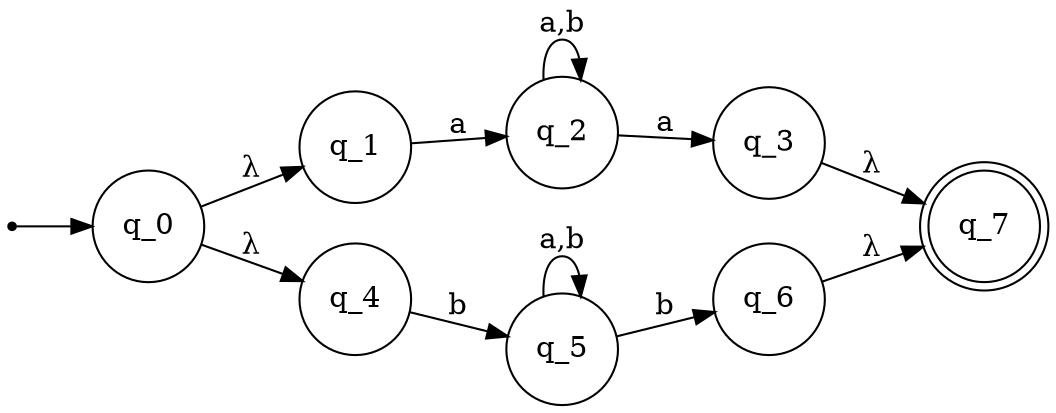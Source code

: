 digraph nfa_8 {
	rankdir=LR;
	size="8,5"
	node [shape=point]; qi
	node [shape=doublecircle]; q_7
	node [shape=circle]
	qi -> q_0
	q_0 -> q_1 [label="λ"];
	q_0 -> q_4 [label="λ"];
	q_1 -> q_2 [label="a"];
	q_2 -> q_2 [label="a,b"];
	q_2 -> q_3 [label="a"];
	q_3 -> q_7 [label="λ"];
	q_4 -> q_5 [label="b"];
	q_5 -> q_5 [label="a,b"];
	q_5 -> q_6 [label="b"];
	q_6 -> q_7 [label="λ"];
}
